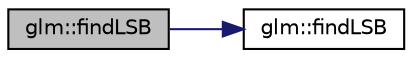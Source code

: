 digraph "glm::findLSB"
{
 // LATEX_PDF_SIZE
  edge [fontname="Helvetica",fontsize="10",labelfontname="Helvetica",labelfontsize="10"];
  node [fontname="Helvetica",fontsize="10",shape=record];
  rankdir="LR";
  Node1 [label="glm::findLSB",height=0.2,width=0.4,color="black", fillcolor="grey75", style="filled", fontcolor="black",tooltip=" "];
  Node1 -> Node2 [color="midnightblue",fontsize="10",style="solid",fontname="Helvetica"];
  Node2 [label="glm::findLSB",height=0.2,width=0.4,color="black", fillcolor="white", style="filled",URL="$group__core__func__integer.html#gaf74c4d969fa34ab8acb9d390f5ca5274",tooltip=" "];
}
